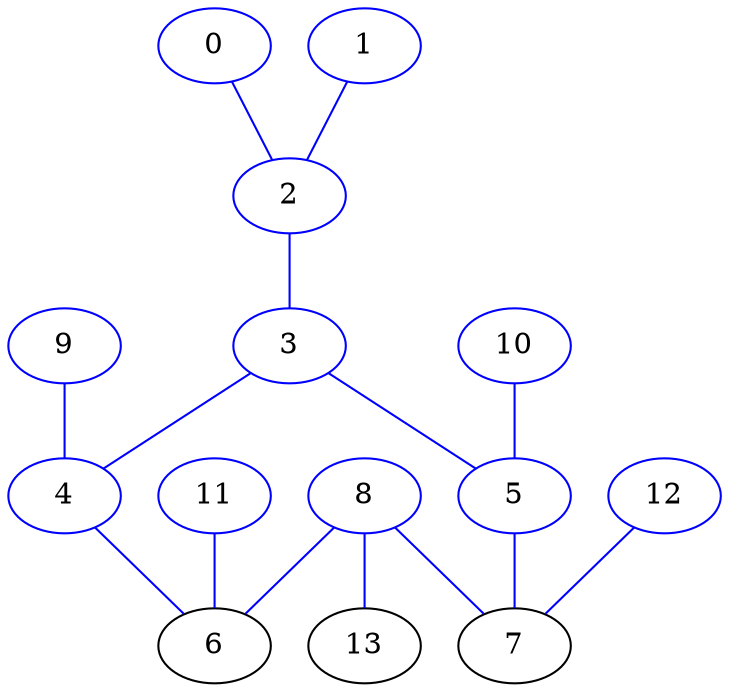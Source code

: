strict graph "" {
	0	[color=blue];
	2	[color=blue];
	0 -- 2	[color=blue];
	1	[color=blue];
	1 -- 2	[color=blue];
	3	[color=blue];
	2 -- 3	[color=blue];
	4	[color=blue];
	3 -- 4	[color=blue];
	5	[color=blue];
	3 -- 5	[color=blue];
	4 -- 6	[color=blue];
	9	[color=blue];
	9 -- 4	[color=blue];
	5 -- 7	[color=blue];
	10	[color=blue];
	10 -- 5	[color=blue];
	8	[color=blue];
	8 -- 6	[color=blue];
	8 -- 7	[color=blue];
	8 -- 13	[color=blue];
	11	[color=blue];
	11 -- 6	[color=blue];
	12	[color=blue];
	12 -- 7	[color=blue];
}
